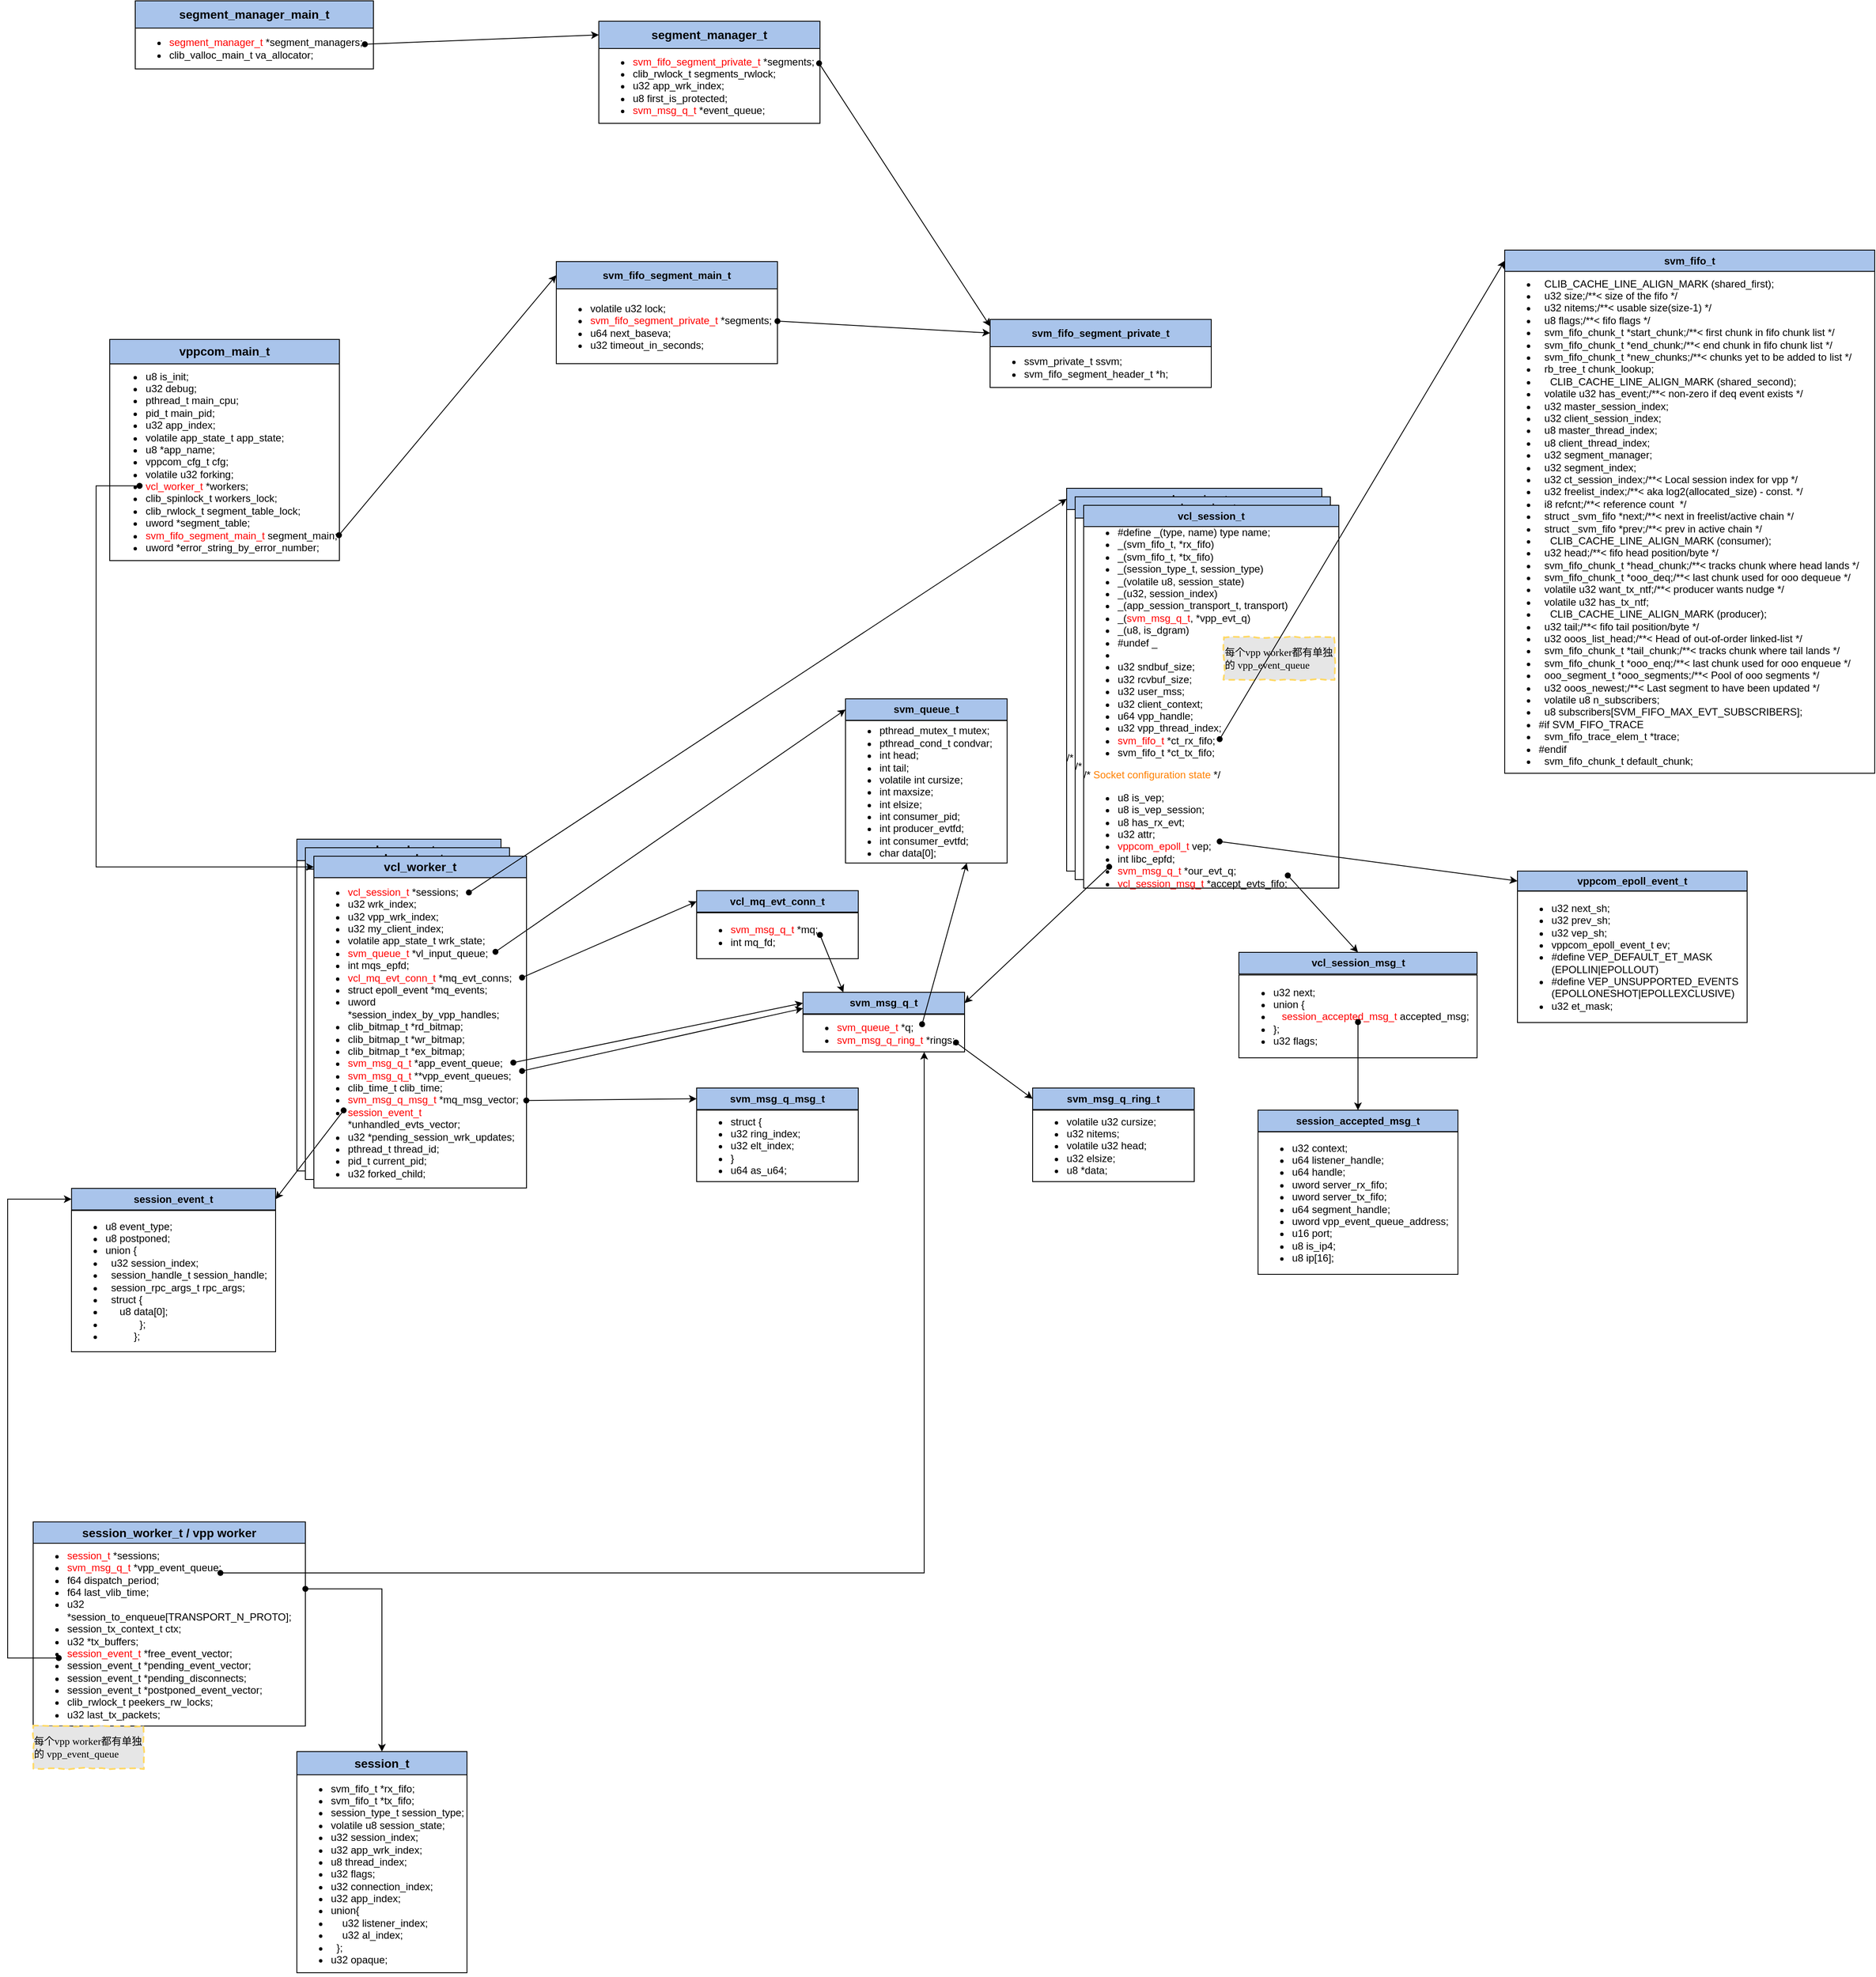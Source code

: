 <mxfile version="10.7.2" type="device"><diagram id="EFL9DLk6uYgUyce1Yv5X" name="Data Structure"><mxGraphModel dx="754" dy="518" grid="1" gridSize="10" guides="1" tooltips="1" connect="1" arrows="1" fold="1" page="1" pageScale="1" pageWidth="850" pageHeight="1100" math="0" shadow="0"><root><mxCell id="0"/><mxCell id="1" parent="0"/><mxCell id="98Xzcit6BcArZpV97o7z-17" value="" style="group;align=left;verticalAlign=top;" parent="1" vertex="1" connectable="0"><mxGeometry x="835" y="326" width="260" height="120" as="geometry"/></mxCell><mxCell id="98Xzcit6BcArZpV97o7z-8" value="&lt;div style=&quot;text-align: left&quot;&gt;&lt;ul&gt;&lt;li&gt;&lt;font color=&quot;#ff0000&quot;&gt;svm_fifo_segment_private_t &lt;/font&gt;*segments;&lt;/li&gt;&lt;li&gt;&lt;span&gt;clib_rwlock_t segments_rwlock;&lt;/span&gt;&lt;/li&gt;&lt;li&gt;&lt;span&gt;u32 app_wrk_index;&lt;/span&gt;&lt;/li&gt;&lt;li&gt;&lt;span&gt;u8 first_is_protected;&lt;/span&gt;&lt;/li&gt;&lt;li&gt;&lt;font color=&quot;#ff0000&quot;&gt;svm_msg_q_t&lt;/font&gt; *event_queue;&lt;/li&gt;&lt;/ul&gt;&lt;/div&gt;" style="rounded=0;whiteSpace=wrap;html=1;spacingTop=0;spacing=0;verticalAlign=middle;align=left;" parent="98Xzcit6BcArZpV97o7z-17" vertex="1"><mxGeometry y="32" width="260" height="88" as="geometry"/></mxCell><mxCell id="98Xzcit6BcArZpV97o7z-9" value="&lt;div style=&quot;text-align: left&quot;&gt;&lt;b&gt;&lt;font style=&quot;font-size: 14px&quot;&gt;segment_manager_t&lt;/font&gt;&lt;/b&gt;&lt;/div&gt;" style="rounded=0;whiteSpace=wrap;html=1;labelBackgroundColor=none;fillColor=#A9C4EB;" parent="98Xzcit6BcArZpV97o7z-17" vertex="1"><mxGeometry width="260" height="32" as="geometry"/></mxCell><mxCell id="98Xzcit6BcArZpV97o7z-23" value="" style="group" parent="1" vertex="1" connectable="0"><mxGeometry x="290" y="302" width="280" height="80" as="geometry"/></mxCell><mxCell id="98Xzcit6BcArZpV97o7z-19" value="&lt;div style=&quot;text-align: left&quot;&gt;&lt;ul&gt;&lt;li&gt;&lt;font color=&quot;#ff0000&quot;&gt;segment_manager_t&lt;/font&gt; *segment_managers;&lt;/li&gt;&lt;li&gt;clib_valloc_main_t va_allocator;&lt;/li&gt;&lt;/ul&gt;&lt;/div&gt;" style="rounded=0;whiteSpace=wrap;html=1;spacingTop=0;spacing=0;verticalAlign=middle;align=left;" parent="98Xzcit6BcArZpV97o7z-23" vertex="1"><mxGeometry y="32" width="280" height="48" as="geometry"/></mxCell><mxCell id="98Xzcit6BcArZpV97o7z-20" value="&lt;div style=&quot;text-align: left&quot;&gt;&lt;span&gt;&lt;b&gt;&lt;font style=&quot;font-size: 14px&quot;&gt;segment_manager_main_t&lt;/font&gt;&lt;/b&gt;&lt;/span&gt;&lt;br&gt;&lt;/div&gt;" style="rounded=0;whiteSpace=wrap;html=1;labelBackgroundColor=none;fillColor=#A9C4EB;" parent="98Xzcit6BcArZpV97o7z-23" vertex="1"><mxGeometry width="280" height="32" as="geometry"/></mxCell><mxCell id="98Xzcit6BcArZpV97o7z-24" style="rounded=0;orthogonalLoop=1;jettySize=auto;html=1;entryX=0;entryY=0.5;entryDx=0;entryDy=0;fontSize=12;fontColor=#FFD966;startArrow=oval;startFill=1;exitX=0.964;exitY=0.396;exitDx=0;exitDy=0;exitPerimeter=0;" parent="1" source="98Xzcit6BcArZpV97o7z-19" target="98Xzcit6BcArZpV97o7z-9" edge="1"><mxGeometry relative="1" as="geometry"><mxPoint x="555" y="512" as="sourcePoint"/></mxGeometry></mxCell><mxCell id="98Xzcit6BcArZpV97o7z-25" value="" style="group" parent="1" vertex="1" connectable="0"><mxGeometry x="260" y="700" width="270" height="260" as="geometry"/></mxCell><mxCell id="98Xzcit6BcArZpV97o7z-26" value="&lt;div style=&quot;text-align: left&quot;&gt;&lt;div&gt;&lt;ul&gt;&lt;li&gt;u8 is_init;&lt;/li&gt;&lt;li&gt;u32 debug;&lt;/li&gt;&lt;li&gt;pthread_t main_cpu;&lt;/li&gt;&lt;li&gt;pid_t main_pid;&lt;/li&gt;&lt;li&gt;u32 app_index;&lt;/li&gt;&lt;li&gt;volatile app_state_t app_state;&lt;/li&gt;&lt;li&gt;u8 *app_name;&lt;/li&gt;&lt;li&gt;vppcom_cfg_t cfg;&lt;/li&gt;&lt;li&gt;volatile u32 forking;&lt;/li&gt;&lt;li&gt;&lt;font color=&quot;#ff0000&quot;&gt;vcl_worker_t&lt;/font&gt; *workers;&lt;/li&gt;&lt;li&gt;clib_spinlock_t workers_lock;&lt;/li&gt;&lt;li&gt;clib_rwlock_t segment_table_lock;&lt;/li&gt;&lt;li&gt;uword *segment_table;&lt;/li&gt;&lt;li&gt;&lt;font color=&quot;#ff0000&quot;&gt;svm_fifo_segment_main_t&lt;/font&gt; segment_main;&lt;/li&gt;&lt;li&gt;uword *error_string_by_error_number;&lt;/li&gt;&lt;/ul&gt;&lt;/div&gt;&lt;/div&gt;" style="rounded=0;whiteSpace=wrap;html=1;spacingTop=0;spacing=0;verticalAlign=middle;" parent="98Xzcit6BcArZpV97o7z-25" vertex="1"><mxGeometry y="28.69" width="270" height="231.31" as="geometry"/></mxCell><mxCell id="98Xzcit6BcArZpV97o7z-27" value="&lt;div style=&quot;text-align: left&quot;&gt;&lt;span&gt;&lt;b&gt;&lt;font style=&quot;font-size: 14px&quot;&gt;vppcom_main_t&lt;/font&gt;&lt;/b&gt;&lt;/span&gt;&lt;br&gt;&lt;/div&gt;" style="rounded=0;whiteSpace=wrap;html=1;labelBackgroundColor=none;fillColor=#A9C4EB;" parent="98Xzcit6BcArZpV97o7z-25" vertex="1"><mxGeometry width="270" height="28.69" as="geometry"/></mxCell><mxCell id="98Xzcit6BcArZpV97o7z-41" value="" style="group" parent="1" vertex="1" connectable="0"><mxGeometry x="480" y="1287.5" width="270" height="410" as="geometry"/></mxCell><mxCell id="98Xzcit6BcArZpV97o7z-29" value="" style="group;align=left;verticalAlign=top;" parent="98Xzcit6BcArZpV97o7z-41" vertex="1" connectable="0"><mxGeometry width="240" height="390" as="geometry"/></mxCell><mxCell id="98Xzcit6BcArZpV97o7z-30" value="&lt;div&gt;&lt;ul&gt;&lt;li&gt;vcl_session_t *sessions;&lt;/li&gt;&lt;li&gt;u32 wrk_index;&lt;/li&gt;&lt;li&gt;u32 vpp_wrk_index;&lt;/li&gt;&lt;li&gt;u32 my_client_index;&lt;/li&gt;&lt;li&gt;volatile app_state_t wrk_state;&lt;/li&gt;&lt;li&gt;svm_queue_t *vl_input_queue;&lt;/li&gt;&lt;li&gt;int mqs_epfd;&lt;/li&gt;&lt;li&gt;vcl_mq_evt_conn_t *mq_evt_conns;&lt;/li&gt;&lt;li&gt;struct epoll_event *mq_events;&lt;/li&gt;&lt;li&gt;uword *session_index_by_vpp_handles;&lt;/li&gt;&lt;li&gt;clib_bitmap_t *rd_bitmap;&lt;/li&gt;&lt;li&gt;clib_bitmap_t *wr_bitmap;&lt;/li&gt;&lt;li&gt;clib_bitmap_t *ex_bitmap;&lt;/li&gt;&lt;li&gt;svm_msg_q_t *app_event_queue;&lt;/li&gt;&lt;li&gt;svm_msg_q_t **vpp_event_queues;&lt;/li&gt;&lt;li&gt;clib_time_t clib_time;&lt;/li&gt;&lt;li&gt;svm_msg_q_msg_t *mq_msg_vector;&lt;/li&gt;&lt;li&gt;session_event_t *unhandled_evts_vector;&lt;/li&gt;&lt;li&gt;u32 *pending_session_wrk_updates;&lt;/li&gt;&lt;li&gt;pthread_t thread_id;&lt;/li&gt;&lt;li&gt;pid_t current_pid;&lt;/li&gt;&lt;li&gt;u32 forked_child;&lt;/li&gt;&lt;/ul&gt;&lt;/div&gt;" style="rounded=0;whiteSpace=wrap;html=1;spacingTop=0;spacing=0;verticalAlign=middle;align=left;" parent="98Xzcit6BcArZpV97o7z-29" vertex="1"><mxGeometry y="25.161" width="240" height="364.839" as="geometry"/></mxCell><mxCell id="98Xzcit6BcArZpV97o7z-31" value="&lt;div style=&quot;text-align: left&quot;&gt;&lt;b&gt;&lt;font style=&quot;font-size: 14px&quot;&gt;vcl_worker_t&lt;/font&gt;&lt;/b&gt;&lt;/div&gt;" style="rounded=0;whiteSpace=wrap;html=1;labelBackgroundColor=none;fillColor=#A9C4EB;" parent="98Xzcit6BcArZpV97o7z-29" vertex="1"><mxGeometry width="240" height="25.161" as="geometry"/></mxCell><mxCell id="98Xzcit6BcArZpV97o7z-32" value="" style="group;align=left;verticalAlign=top;" parent="98Xzcit6BcArZpV97o7z-41" vertex="1" connectable="0"><mxGeometry x="10" y="10" width="240" height="390" as="geometry"/></mxCell><mxCell id="98Xzcit6BcArZpV97o7z-33" value="&lt;div&gt;&lt;ul&gt;&lt;li&gt;vcl_session_t *sessions;&lt;/li&gt;&lt;li&gt;u32 wrk_index;&lt;/li&gt;&lt;li&gt;u32 vpp_wrk_index;&lt;/li&gt;&lt;li&gt;u32 my_client_index;&lt;/li&gt;&lt;li&gt;volatile app_state_t wrk_state;&lt;/li&gt;&lt;li&gt;svm_queue_t *vl_input_queue;&lt;/li&gt;&lt;li&gt;int mqs_epfd;&lt;/li&gt;&lt;li&gt;vcl_mq_evt_conn_t *mq_evt_conns;&lt;/li&gt;&lt;li&gt;struct epoll_event *mq_events;&lt;/li&gt;&lt;li&gt;uword *session_index_by_vpp_handles;&lt;/li&gt;&lt;li&gt;clib_bitmap_t *rd_bitmap;&lt;/li&gt;&lt;li&gt;clib_bitmap_t *wr_bitmap;&lt;/li&gt;&lt;li&gt;clib_bitmap_t *ex_bitmap;&lt;/li&gt;&lt;li&gt;svm_msg_q_t *app_event_queue;&lt;/li&gt;&lt;li&gt;svm_msg_q_t **vpp_event_queues;&lt;/li&gt;&lt;li&gt;clib_time_t clib_time;&lt;/li&gt;&lt;li&gt;svm_msg_q_msg_t *mq_msg_vector;&lt;/li&gt;&lt;li&gt;session_event_t *unhandled_evts_vector;&lt;/li&gt;&lt;li&gt;u32 *pending_session_wrk_updates;&lt;/li&gt;&lt;li&gt;pthread_t thread_id;&lt;/li&gt;&lt;li&gt;pid_t current_pid;&lt;/li&gt;&lt;li&gt;u32 forked_child;&lt;/li&gt;&lt;/ul&gt;&lt;/div&gt;" style="rounded=0;whiteSpace=wrap;html=1;spacingTop=0;spacing=0;verticalAlign=middle;align=left;" parent="98Xzcit6BcArZpV97o7z-32" vertex="1"><mxGeometry y="25.161" width="240" height="364.839" as="geometry"/></mxCell><mxCell id="98Xzcit6BcArZpV97o7z-34" value="&lt;div style=&quot;text-align: left&quot;&gt;&lt;b&gt;&lt;font style=&quot;font-size: 14px&quot;&gt;vcl_worker_t&lt;/font&gt;&lt;/b&gt;&lt;/div&gt;" style="rounded=0;whiteSpace=wrap;html=1;labelBackgroundColor=none;fillColor=#A9C4EB;" parent="98Xzcit6BcArZpV97o7z-32" vertex="1"><mxGeometry width="240" height="25.161" as="geometry"/></mxCell><mxCell id="98Xzcit6BcArZpV97o7z-35" value="" style="group;align=left;verticalAlign=top;" parent="98Xzcit6BcArZpV97o7z-41" vertex="1" connectable="0"><mxGeometry x="20" y="20" width="250" height="390" as="geometry"/></mxCell><mxCell id="98Xzcit6BcArZpV97o7z-36" value="&lt;div&gt;&lt;ul&gt;&lt;li&gt;&lt;font color=&quot;#ff0000&quot;&gt;vcl_session_t&lt;/font&gt; *sessions;&lt;/li&gt;&lt;li&gt;u32 wrk_index;&lt;/li&gt;&lt;li&gt;u32 vpp_wrk_index;&lt;/li&gt;&lt;li&gt;u32 my_client_index;&lt;/li&gt;&lt;li&gt;volatile app_state_t wrk_state;&lt;/li&gt;&lt;li&gt;&lt;font color=&quot;#ff0000&quot;&gt;svm_queue_t&lt;/font&gt; *vl_input_queue;&lt;/li&gt;&lt;li&gt;int mqs_epfd;&lt;/li&gt;&lt;li&gt;&lt;font color=&quot;#ff0000&quot;&gt;vcl_mq_evt_conn_t&lt;/font&gt; *mq_evt_conns;&lt;/li&gt;&lt;li&gt;struct epoll_event *mq_events;&lt;/li&gt;&lt;li&gt;uword *session_index_by_vpp_handles;&lt;/li&gt;&lt;li&gt;clib_bitmap_t *rd_bitmap;&lt;/li&gt;&lt;li&gt;clib_bitmap_t *wr_bitmap;&lt;/li&gt;&lt;li&gt;clib_bitmap_t *ex_bitmap;&lt;/li&gt;&lt;li&gt;&lt;font color=&quot;#ff0000&quot;&gt;svm_msg_q_t&lt;/font&gt; *app_event_queue;&lt;/li&gt;&lt;li&gt;&lt;font color=&quot;#ff0000&quot;&gt;svm_msg_q_t&lt;/font&gt; **vpp_event_queues;&lt;/li&gt;&lt;li&gt;clib_time_t clib_time;&lt;/li&gt;&lt;li&gt;&lt;font color=&quot;#ff0000&quot;&gt;svm_msg_q_msg_t &lt;/font&gt;*mq_msg_vector;&lt;/li&gt;&lt;li&gt;&lt;font color=&quot;#ff0000&quot;&gt;session_event_t &lt;/font&gt;*unhandled_evts_vector;&lt;/li&gt;&lt;li&gt;u32 *pending_session_wrk_updates;&lt;/li&gt;&lt;li&gt;pthread_t thread_id;&lt;/li&gt;&lt;li&gt;pid_t current_pid;&lt;/li&gt;&lt;li&gt;u32 forked_child;&lt;/li&gt;&lt;/ul&gt;&lt;/div&gt;" style="rounded=0;whiteSpace=wrap;html=1;spacingTop=0;spacing=0;verticalAlign=middle;align=left;" parent="98Xzcit6BcArZpV97o7z-35" vertex="1"><mxGeometry y="25.161" width="250.0" height="364.839" as="geometry"/></mxCell><mxCell id="98Xzcit6BcArZpV97o7z-37" value="&lt;div style=&quot;text-align: left&quot;&gt;&lt;b&gt;&lt;font style=&quot;font-size: 14px&quot;&gt;vcl_worker_t&lt;/font&gt;&lt;/b&gt;&lt;/div&gt;" style="rounded=0;whiteSpace=wrap;html=1;labelBackgroundColor=none;fillColor=#A9C4EB;" parent="98Xzcit6BcArZpV97o7z-35" vertex="1"><mxGeometry width="250.0" height="25.161" as="geometry"/></mxCell><mxCell id="98Xzcit6BcArZpV97o7z-42" style="edgeStyle=orthogonalEdgeStyle;rounded=0;orthogonalLoop=1;jettySize=auto;html=1;entryX=0;entryY=0.5;entryDx=0;entryDy=0;startArrow=oval;startFill=1;fontSize=12;fontColor=#FFD966;exitX=0.13;exitY=0.62;exitDx=0;exitDy=0;exitPerimeter=0;" parent="1" source="98Xzcit6BcArZpV97o7z-26" target="98Xzcit6BcArZpV97o7z-37" edge="1"><mxGeometry relative="1" as="geometry"><mxPoint x="444.195" y="872" as="sourcePoint"/><Array as="points"><mxPoint x="244" y="872"/><mxPoint x="244" y="1320"/></Array></mxGeometry></mxCell><mxCell id="98Xzcit6BcArZpV97o7z-45" value="" style="group;align=left;verticalAlign=top;" parent="1" vertex="1" connectable="0"><mxGeometry x="785" y="608.5" width="260" height="120" as="geometry"/></mxCell><mxCell id="98Xzcit6BcArZpV97o7z-46" value="&lt;div style=&quot;text-align: left&quot;&gt;&lt;ul&gt;&lt;li style=&quot;text-align: left&quot;&gt;volatile u32 lock;&lt;br&gt;&lt;/li&gt;&lt;li style=&quot;text-align: left&quot;&gt;&lt;font color=&quot;#ff0000&quot;&gt;svm_fifo_segment_private_t&lt;/font&gt; *segments;&lt;br&gt;&lt;/li&gt;&lt;li style=&quot;text-align: left&quot;&gt;u64 next_baseva;&lt;br&gt;&lt;/li&gt;&lt;li style=&quot;text-align: left&quot;&gt;u32 timeout_in_seconds;&lt;br&gt;&lt;/li&gt;&lt;/ul&gt;&lt;/div&gt;" style="rounded=0;whiteSpace=wrap;html=1;spacingTop=0;spacing=0;verticalAlign=middle;align=left;" parent="98Xzcit6BcArZpV97o7z-45" vertex="1"><mxGeometry y="32" width="260" height="88" as="geometry"/></mxCell><mxCell id="98Xzcit6BcArZpV97o7z-47" value="&lt;div style=&quot;text-align: left&quot;&gt;&lt;span&gt;&lt;b&gt;svm_fifo_segment_main_t&lt;/b&gt;&lt;/span&gt;&lt;br&gt;&lt;/div&gt;" style="rounded=0;whiteSpace=wrap;html=1;labelBackgroundColor=none;fillColor=#A9C4EB;" parent="98Xzcit6BcArZpV97o7z-45" vertex="1"><mxGeometry width="260" height="32" as="geometry"/></mxCell><mxCell id="98Xzcit6BcArZpV97o7z-48" style="edgeStyle=none;rounded=0;orthogonalLoop=1;jettySize=auto;html=1;exitX=0.998;exitY=0.871;exitDx=0;exitDy=0;entryX=0;entryY=0.5;entryDx=0;entryDy=0;startArrow=oval;startFill=1;fontSize=12;fontColor=#FFD966;exitPerimeter=0;" parent="1" source="98Xzcit6BcArZpV97o7z-26" target="98Xzcit6BcArZpV97o7z-47" edge="1"><mxGeometry relative="1" as="geometry"/></mxCell><mxCell id="98Xzcit6BcArZpV97o7z-56" value="" style="group" parent="1" vertex="1" connectable="0"><mxGeometry x="1295" y="676.5" width="260" height="80" as="geometry"/></mxCell><mxCell id="98Xzcit6BcArZpV97o7z-50" value="&lt;div style=&quot;text-align: left&quot;&gt;&lt;ul&gt;&lt;li style=&quot;text-align: left&quot;&gt;ssvm_private_t ssvm;&lt;br&gt;&lt;/li&gt;&lt;li&gt;svm_fifo_segment_header_t *h;&lt;br&gt;&lt;/li&gt;&lt;/ul&gt;&lt;/div&gt;" style="rounded=0;whiteSpace=wrap;html=1;spacingTop=0;spacing=0;verticalAlign=middle;align=left;" parent="98Xzcit6BcArZpV97o7z-56" vertex="1"><mxGeometry y="32" width="260" height="48" as="geometry"/></mxCell><mxCell id="98Xzcit6BcArZpV97o7z-51" value="&lt;div style=&quot;text-align: left&quot;&gt;&lt;b&gt;svm_fifo_segment_private_t&lt;/b&gt;&lt;br&gt;&lt;/div&gt;" style="rounded=0;whiteSpace=wrap;html=1;labelBackgroundColor=none;fillColor=#A9C4EB;" parent="98Xzcit6BcArZpV97o7z-56" vertex="1"><mxGeometry width="260" height="32" as="geometry"/></mxCell><mxCell id="98Xzcit6BcArZpV97o7z-57" style="edgeStyle=none;rounded=0;orthogonalLoop=1;jettySize=auto;html=1;exitX=1;exitY=0.432;exitDx=0;exitDy=0;entryX=0;entryY=0.5;entryDx=0;entryDy=0;startArrow=oval;startFill=1;fontSize=12;fontColor=#FFD966;exitPerimeter=0;" parent="1" source="98Xzcit6BcArZpV97o7z-46" target="98Xzcit6BcArZpV97o7z-51" edge="1"><mxGeometry relative="1" as="geometry"/></mxCell><mxCell id="98Xzcit6BcArZpV97o7z-59" style="edgeStyle=none;rounded=0;orthogonalLoop=1;jettySize=auto;html=1;entryX=0;entryY=0.25;entryDx=0;entryDy=0;startArrow=oval;startFill=1;fontSize=12;fontColor=#FFD966;exitX=0.996;exitY=0.198;exitDx=0;exitDy=0;exitPerimeter=0;" parent="1" source="98Xzcit6BcArZpV97o7z-8" target="98Xzcit6BcArZpV97o7z-51" edge="1"><mxGeometry relative="1" as="geometry"><mxPoint x="1095" y="380" as="sourcePoint"/></mxGeometry></mxCell><mxCell id="98Xzcit6BcArZpV97o7z-70" style="rounded=0;orthogonalLoop=1;jettySize=auto;html=1;entryX=0;entryY=0.5;entryDx=0;entryDy=0;startArrow=oval;startFill=1;fontSize=12;fontColor=#FFD966;exitX=0.729;exitY=0.048;exitDx=0;exitDy=0;exitPerimeter=0;" parent="1" source="98Xzcit6BcArZpV97o7z-36" target="98Xzcit6BcArZpV97o7z-62" edge="1"><mxGeometry relative="1" as="geometry"><mxPoint x="675" y="1350" as="sourcePoint"/></mxGeometry></mxCell><mxCell id="98Xzcit6BcArZpV97o7z-74" value="" style="group" parent="1" vertex="1" connectable="0"><mxGeometry x="1125" y="1122.5" width="190" height="193" as="geometry"/></mxCell><mxCell id="98Xzcit6BcArZpV97o7z-72" value="&lt;ul&gt;&lt;li&gt;pthread_mutex_t mutex;&lt;br&gt;&lt;/li&gt;&lt;li&gt;pthread_cond_t condvar;&lt;br&gt;&lt;/li&gt;&lt;li&gt;int head;&lt;br&gt;&lt;/li&gt;&lt;li&gt;int tail;&lt;br&gt;&lt;/li&gt;&lt;li&gt;volatile int cursize;&lt;br&gt;&lt;/li&gt;&lt;li&gt;int maxsize;&lt;br&gt;&lt;/li&gt;&lt;li&gt;int elsize;&lt;br&gt;&lt;/li&gt;&lt;li&gt;int consumer_pid;&lt;br&gt;&lt;/li&gt;&lt;li&gt;int producer_evtfd;&lt;br&gt;&lt;/li&gt;&lt;li&gt;int consumer_evtfd;&lt;br&gt;&lt;/li&gt;&lt;li&gt;char data[0];&lt;br&gt;&lt;/li&gt;&lt;/ul&gt;" style="rounded=0;whiteSpace=wrap;html=1;spacingTop=0;spacing=0;verticalAlign=middle;align=left;" parent="98Xzcit6BcArZpV97o7z-74" vertex="1"><mxGeometry y="25.566" width="190" height="167.434" as="geometry"/></mxCell><mxCell id="98Xzcit6BcArZpV97o7z-73" value="&lt;div style=&quot;text-align: left&quot;&gt;&lt;span&gt;&lt;b&gt;svm_queue_t&lt;/b&gt;&lt;/span&gt;&lt;br&gt;&lt;/div&gt;" style="rounded=0;whiteSpace=wrap;html=1;labelBackgroundColor=none;fillColor=#A9C4EB;" parent="98Xzcit6BcArZpV97o7z-74" vertex="1"><mxGeometry width="190" height="25.227" as="geometry"/></mxCell><mxCell id="98Xzcit6BcArZpV97o7z-75" style="edgeStyle=none;rounded=0;orthogonalLoop=1;jettySize=auto;html=1;entryX=0;entryY=0.5;entryDx=0;entryDy=0;startArrow=oval;startFill=1;fontSize=12;fontColor=#FFD966;exitX=0.854;exitY=0.239;exitDx=0;exitDy=0;exitPerimeter=0;" parent="1" source="98Xzcit6BcArZpV97o7z-36" target="98Xzcit6BcArZpV97o7z-73" edge="1"><mxGeometry relative="1" as="geometry"><mxPoint x="705" y="1420" as="sourcePoint"/></mxGeometry></mxCell><mxCell id="98Xzcit6BcArZpV97o7z-79" style="edgeStyle=none;rounded=0;orthogonalLoop=1;jettySize=auto;html=1;entryX=0;entryY=0.5;entryDx=0;entryDy=0;startArrow=oval;startFill=1;fontSize=12;fontColor=#FFD966;exitX=0.979;exitY=0.322;exitDx=0;exitDy=0;exitPerimeter=0;" parent="1" source="98Xzcit6BcArZpV97o7z-36" target="98Xzcit6BcArZpV97o7z-78" edge="1"><mxGeometry relative="1" as="geometry"><mxPoint x="755" y="1440" as="sourcePoint"/></mxGeometry></mxCell><mxCell id="98Xzcit6BcArZpV97o7z-83" value="" style="group" parent="1" vertex="1" connectable="0"><mxGeometry x="950" y="1348" width="190" height="80" as="geometry"/></mxCell><mxCell id="98Xzcit6BcArZpV97o7z-77" value="&lt;ul&gt;&lt;li&gt;&lt;font color=&quot;#ff0000&quot;&gt;svm_msg_q_t&lt;/font&gt; *mq;&lt;br&gt;&lt;/li&gt;&lt;li&gt;int mq_fd;&lt;/li&gt;&lt;/ul&gt;" style="rounded=0;whiteSpace=wrap;html=1;spacingTop=0;spacing=0;verticalAlign=middle;align=left;" parent="98Xzcit6BcArZpV97o7z-83" vertex="1"><mxGeometry y="26" width="190" height="54" as="geometry"/></mxCell><mxCell id="98Xzcit6BcArZpV97o7z-78" value="&lt;div style=&quot;text-align: left&quot;&gt;&lt;b&gt;vcl_mq_evt_conn_t&lt;/b&gt;&lt;br&gt;&lt;/div&gt;" style="rounded=0;whiteSpace=wrap;html=1;labelBackgroundColor=none;fillColor=#A9C4EB;" parent="98Xzcit6BcArZpV97o7z-83" vertex="1"><mxGeometry width="190" height="25.227" as="geometry"/></mxCell><mxCell id="98Xzcit6BcArZpV97o7z-84" value="" style="group" parent="1" vertex="1" connectable="0"><mxGeometry x="1075" y="1467.5" width="190" height="70" as="geometry"/></mxCell><mxCell id="98Xzcit6BcArZpV97o7z-81" value="&lt;ul&gt;&lt;li&gt;&lt;font color=&quot;#ff0000&quot;&gt;svm_queue_t&lt;/font&gt; *q;&lt;br&gt;&lt;/li&gt;&lt;li&gt;&lt;font color=&quot;#ff0000&quot;&gt;svm_msg_q_ring_t &lt;/font&gt;*rings;&lt;br&gt;&lt;/li&gt;&lt;/ul&gt;" style="rounded=0;whiteSpace=wrap;html=1;spacingTop=0;spacing=0;verticalAlign=middle;align=left;" parent="98Xzcit6BcArZpV97o7z-84" vertex="1"><mxGeometry y="26" width="190" height="44" as="geometry"/></mxCell><mxCell id="98Xzcit6BcArZpV97o7z-82" value="&lt;div style=&quot;text-align: left&quot;&gt;&lt;b&gt;svm_msg_q_t&lt;/b&gt;&lt;br&gt;&lt;/div&gt;" style="rounded=0;whiteSpace=wrap;html=1;labelBackgroundColor=none;fillColor=#A9C4EB;" parent="98Xzcit6BcArZpV97o7z-84" vertex="1"><mxGeometry width="190" height="25.227" as="geometry"/></mxCell><mxCell id="98Xzcit6BcArZpV97o7z-85" style="edgeStyle=none;rounded=0;orthogonalLoop=1;jettySize=auto;html=1;exitX=0.938;exitY=0.596;exitDx=0;exitDy=0;entryX=0;entryY=0.5;entryDx=0;entryDy=0;startArrow=oval;startFill=1;fontSize=12;fontColor=#FFD966;exitPerimeter=0;" parent="1" source="98Xzcit6BcArZpV97o7z-36" target="98Xzcit6BcArZpV97o7z-82" edge="1"><mxGeometry relative="1" as="geometry"/></mxCell><mxCell id="98Xzcit6BcArZpV97o7z-86" style="edgeStyle=none;rounded=0;orthogonalLoop=1;jettySize=auto;html=1;exitX=0.763;exitY=0.481;exitDx=0;exitDy=0;entryX=0.25;entryY=0;entryDx=0;entryDy=0;startArrow=oval;startFill=1;fontSize=12;fontColor=#FFD966;exitPerimeter=0;" parent="1" source="98Xzcit6BcArZpV97o7z-77" target="98Xzcit6BcArZpV97o7z-82" edge="1"><mxGeometry relative="1" as="geometry"/></mxCell><mxCell id="98Xzcit6BcArZpV97o7z-87" style="edgeStyle=none;rounded=0;orthogonalLoop=1;jettySize=auto;html=1;exitX=0.979;exitY=0.623;exitDx=0;exitDy=0;entryX=0;entryY=0.75;entryDx=0;entryDy=0;startArrow=oval;startFill=1;fontSize=12;fontColor=#FFD966;exitPerimeter=0;" parent="1" source="98Xzcit6BcArZpV97o7z-36" target="98Xzcit6BcArZpV97o7z-82" edge="1"><mxGeometry relative="1" as="geometry"/></mxCell><mxCell id="98Xzcit6BcArZpV97o7z-90" style="edgeStyle=none;rounded=0;orthogonalLoop=1;jettySize=auto;html=1;exitX=0.737;exitY=0.261;exitDx=0;exitDy=0;entryX=0.75;entryY=1;entryDx=0;entryDy=0;startArrow=oval;startFill=1;fontSize=12;fontColor=#FFD966;exitPerimeter=0;" parent="1" source="98Xzcit6BcArZpV97o7z-81" target="98Xzcit6BcArZpV97o7z-72" edge="1"><mxGeometry relative="1" as="geometry"/></mxCell><mxCell id="98Xzcit6BcArZpV97o7z-94" value="" style="group" parent="1" vertex="1" connectable="0"><mxGeometry x="950" y="1580" width="190" height="110" as="geometry"/></mxCell><mxCell id="98Xzcit6BcArZpV97o7z-92" value="&lt;ul&gt;&lt;li&gt;struct {&lt;br&gt;&lt;/li&gt;&lt;li&gt;u32 ring_index;&lt;br&gt;&lt;/li&gt;&lt;li&gt;u32 elt_index;&lt;br&gt;&lt;/li&gt;&lt;li&gt;}&lt;/li&gt;&lt;li&gt;u64 as_u64;&lt;br&gt;&lt;/li&gt;&lt;/ul&gt;" style="rounded=0;whiteSpace=wrap;html=1;spacingTop=0;spacing=0;verticalAlign=middle;align=left;" parent="98Xzcit6BcArZpV97o7z-94" vertex="1"><mxGeometry y="26" width="190" height="84" as="geometry"/></mxCell><mxCell id="98Xzcit6BcArZpV97o7z-93" value="&lt;div style=&quot;text-align: left&quot;&gt;&lt;b&gt;svm_msg_q_msg_t&lt;/b&gt;&lt;br&gt;&lt;/div&gt;" style="rounded=0;whiteSpace=wrap;html=1;labelBackgroundColor=none;fillColor=#A9C4EB;" parent="98Xzcit6BcArZpV97o7z-94" vertex="1"><mxGeometry width="190" height="25.227" as="geometry"/></mxCell><mxCell id="98Xzcit6BcArZpV97o7z-95" style="edgeStyle=none;rounded=0;orthogonalLoop=1;jettySize=auto;html=1;exitX=0.999;exitY=0.718;exitDx=0;exitDy=0;entryX=0;entryY=0.5;entryDx=0;entryDy=0;startArrow=oval;startFill=1;fontSize=12;fontColor=#FFD966;exitPerimeter=0;" parent="1" source="98Xzcit6BcArZpV97o7z-36" target="98Xzcit6BcArZpV97o7z-93" edge="1"><mxGeometry relative="1" as="geometry"/></mxCell><mxCell id="98Xzcit6BcArZpV97o7z-99" style="edgeStyle=none;rounded=0;orthogonalLoop=1;jettySize=auto;html=1;exitX=0.14;exitY=0.75;exitDx=0;exitDy=0;entryX=1;entryY=0.5;entryDx=0;entryDy=0;startArrow=oval;startFill=1;fontSize=12;fontColor=#FFD966;exitPerimeter=0;" parent="1" source="98Xzcit6BcArZpV97o7z-36" target="98Xzcit6BcArZpV97o7z-98" edge="1"><mxGeometry relative="1" as="geometry"/></mxCell><mxCell id="98Xzcit6BcArZpV97o7z-101" value="" style="group" parent="1" vertex="1" connectable="0"><mxGeometry x="215" y="1698" width="240" height="192" as="geometry"/></mxCell><mxCell id="98Xzcit6BcArZpV97o7z-97" value="&lt;ul&gt;&lt;li&gt;u8 event_type;&lt;br&gt;&lt;/li&gt;&lt;li&gt;u8 postponed;&lt;br&gt;&lt;/li&gt;&lt;li&gt;union {&lt;br&gt;&lt;/li&gt;&lt;li&gt;&amp;nbsp; u32 session_index;&lt;br&gt;&lt;/li&gt;&lt;li&gt;&amp;nbsp;&amp;nbsp;session_handle_t session_handle;&lt;/li&gt;&lt;li&gt;&amp;nbsp;&amp;nbsp;session_rpc_args_t rpc_args;&lt;/li&gt;&lt;li&gt;&amp;nbsp;&amp;nbsp;struct {&lt;/li&gt;&lt;li&gt;&lt;li&gt;&amp;nbsp; &amp;nbsp; &amp;nbsp;u8 data[0];&lt;/li&gt;&lt;li&gt;&amp;nbsp; &amp;nbsp; &amp;nbsp; &amp;nbsp; &amp;nbsp; &amp;nbsp; };&lt;/li&gt;&lt;/li&gt;&lt;li&gt;&amp;nbsp; &amp;nbsp; &amp;nbsp; &amp;nbsp; &amp;nbsp; };&lt;/li&gt;&lt;/ul&gt;" style="rounded=0;whiteSpace=wrap;html=1;spacingTop=0;spacing=0;verticalAlign=middle;align=left;" parent="98Xzcit6BcArZpV97o7z-101" vertex="1"><mxGeometry y="26" width="240" height="166" as="geometry"/></mxCell><mxCell id="98Xzcit6BcArZpV97o7z-98" value="&lt;div style=&quot;text-align: left&quot;&gt;&lt;b&gt;session_event_t&lt;/b&gt;&lt;br&gt;&lt;/div&gt;" style="rounded=0;whiteSpace=wrap;html=1;labelBackgroundColor=none;fillColor=#A9C4EB;" parent="98Xzcit6BcArZpV97o7z-101" vertex="1"><mxGeometry x="0.12" width="239.88" height="25.281" as="geometry"/></mxCell><mxCell id="98Xzcit6BcArZpV97o7z-102" value="" style="group" parent="1" vertex="1" connectable="0"><mxGeometry x="1345" y="1580" width="190" height="110" as="geometry"/></mxCell><mxCell id="98Xzcit6BcArZpV97o7z-103" value="&lt;ul&gt;&lt;li&gt;volatile u32 cursize;&lt;br&gt;&lt;/li&gt;&lt;li&gt;u32 nitems;&lt;br&gt;&lt;/li&gt;&lt;li&gt;volatile u32 head;&lt;br&gt;&lt;/li&gt;&lt;li&gt;u32 elsize;&lt;br&gt;&lt;/li&gt;&lt;li&gt;u8 *data;&lt;br&gt;&lt;/li&gt;&lt;/ul&gt;" style="rounded=0;whiteSpace=wrap;html=1;spacingTop=0;spacing=0;verticalAlign=middle;align=left;" parent="98Xzcit6BcArZpV97o7z-102" vertex="1"><mxGeometry y="26" width="190" height="84" as="geometry"/></mxCell><mxCell id="98Xzcit6BcArZpV97o7z-104" value="&lt;div style=&quot;text-align: left&quot;&gt;&lt;b&gt;svm_msg_q_ring_t&lt;/b&gt;&lt;br&gt;&lt;/div&gt;" style="rounded=0;whiteSpace=wrap;html=1;labelBackgroundColor=none;fillColor=#A9C4EB;" parent="98Xzcit6BcArZpV97o7z-102" vertex="1"><mxGeometry width="190" height="25.227" as="geometry"/></mxCell><mxCell id="98Xzcit6BcArZpV97o7z-105" style="edgeStyle=none;rounded=0;orthogonalLoop=1;jettySize=auto;html=1;exitX=0.947;exitY=0.75;exitDx=0;exitDy=0;entryX=0;entryY=0.5;entryDx=0;entryDy=0;startArrow=oval;startFill=1;fontSize=12;fontColor=#FFD966;exitPerimeter=0;" parent="1" source="98Xzcit6BcArZpV97o7z-81" target="98Xzcit6BcArZpV97o7z-104" edge="1"><mxGeometry relative="1" as="geometry"/></mxCell><mxCell id="98Xzcit6BcArZpV97o7z-110" value="" style="group" parent="1" vertex="1" connectable="0"><mxGeometry x="1587.5" y="1420.5" width="280" height="124" as="geometry"/></mxCell><mxCell id="98Xzcit6BcArZpV97o7z-108" value="&lt;ul&gt;&lt;li&gt;u32 next;&lt;br&gt;&lt;/li&gt;&lt;li&gt;union {&lt;br&gt;&lt;/li&gt;&lt;li&gt;&amp;nbsp; &amp;nbsp;&lt;font color=&quot;#ff0000&quot;&gt;session_accepted_msg_t&lt;/font&gt; accepted_msg;&lt;/li&gt;&lt;li&gt;};&lt;br&gt;&lt;/li&gt;&lt;li&gt;u32 flags;&lt;br&gt;&lt;/li&gt;&lt;/ul&gt;" style="rounded=0;whiteSpace=wrap;html=1;spacingTop=0;spacing=0;verticalAlign=middle;align=left;" parent="98Xzcit6BcArZpV97o7z-110" vertex="1"><mxGeometry y="26.607" width="280" height="97.393" as="geometry"/></mxCell><mxCell id="98Xzcit6BcArZpV97o7z-109" value="&lt;div style=&quot;text-align: left&quot;&gt;&lt;b&gt;vcl_session_msg_t&lt;/b&gt;&lt;br&gt;&lt;/div&gt;" style="rounded=0;whiteSpace=wrap;html=1;labelBackgroundColor=none;fillColor=#A9C4EB;" parent="98Xzcit6BcArZpV97o7z-110" vertex="1"><mxGeometry width="280" height="25.329" as="geometry"/></mxCell><mxCell id="98Xzcit6BcArZpV97o7z-112" value="" style="group" parent="1" vertex="1" connectable="0"><mxGeometry x="1610" y="1606" width="235" height="193" as="geometry"/></mxCell><mxCell id="98Xzcit6BcArZpV97o7z-113" value="&lt;ul&gt;&lt;li&gt;u32 context;&lt;br&gt;&lt;/li&gt;&lt;li&gt;u64 listener_handle;&lt;br&gt;&lt;/li&gt;&lt;li&gt;u64 handle;&lt;br&gt;&lt;/li&gt;&lt;li&gt;uword server_rx_fifo;&lt;br&gt;&lt;/li&gt;&lt;li&gt;uword server_tx_fifo;&lt;br&gt;&lt;/li&gt;&lt;li&gt;u64 segment_handle;&lt;br&gt;&lt;/li&gt;&lt;li&gt;uword vpp_event_queue_address;&lt;br&gt;&lt;/li&gt;&lt;li&gt;u16 port;&lt;br&gt;&lt;/li&gt;&lt;li&gt;u8 is_ip4;&lt;br&gt;&lt;/li&gt;&lt;li&gt;u8 ip[16];&lt;/li&gt;&lt;/ul&gt;" style="rounded=0;whiteSpace=wrap;html=1;spacingTop=0;spacing=0;verticalAlign=middle;align=left;" parent="98Xzcit6BcArZpV97o7z-112" vertex="1"><mxGeometry y="25.566" width="235.0" height="167.434" as="geometry"/></mxCell><mxCell id="98Xzcit6BcArZpV97o7z-114" value="&lt;div style=&quot;text-align: left&quot;&gt;&lt;b&gt;session_accepted_msg_t&lt;/b&gt;&lt;br&gt;&lt;/div&gt;" style="rounded=0;whiteSpace=wrap;html=1;labelBackgroundColor=none;fillColor=#A9C4EB;" parent="98Xzcit6BcArZpV97o7z-112" vertex="1"><mxGeometry width="235.0" height="25.227" as="geometry"/></mxCell><mxCell id="98Xzcit6BcArZpV97o7z-118" style="edgeStyle=none;rounded=0;orthogonalLoop=1;jettySize=auto;html=1;exitX=0.5;exitY=0.569;exitDx=0;exitDy=0;entryX=0.5;entryY=0;entryDx=0;entryDy=0;startArrow=oval;startFill=1;fontSize=12;fontColor=#FFD966;exitPerimeter=0;" parent="1" source="98Xzcit6BcArZpV97o7z-108" target="98Xzcit6BcArZpV97o7z-114" edge="1"><mxGeometry relative="1" as="geometry"/></mxCell><mxCell id="98Xzcit6BcArZpV97o7z-119" value="" style="group" parent="1" vertex="1" connectable="0"><mxGeometry x="1915" y="1325" width="270" height="178" as="geometry"/></mxCell><mxCell id="98Xzcit6BcArZpV97o7z-120" value="&lt;ul&gt;&lt;li&gt;u32 next_sh;&lt;br&gt;&lt;/li&gt;&lt;li&gt;u32 prev_sh;&lt;br&gt;&lt;/li&gt;&lt;li&gt;u32 vep_sh;&lt;br&gt;&lt;/li&gt;&lt;li&gt;vppcom_epoll_event_t ev;&lt;br&gt;&lt;/li&gt;&lt;li&gt;#define VEP_DEFAULT_ET_MASK&amp;nbsp; (EPOLLIN|EPOLLOUT)&lt;br&gt;&lt;/li&gt;&lt;li&gt;#define VEP_UNSUPPORTED_EVENTS (EPOLLONESHOT|EPOLLEXCLUSIVE)&lt;br&gt;&lt;/li&gt;&lt;li&gt;u32 et_mask;&lt;br&gt;&lt;/li&gt;&lt;/ul&gt;" style="rounded=0;whiteSpace=wrap;html=1;spacingTop=0;spacing=0;verticalAlign=middle;align=left;" parent="98Xzcit6BcArZpV97o7z-119" vertex="1"><mxGeometry y="23.579" width="270" height="154.421" as="geometry"/></mxCell><mxCell id="98Xzcit6BcArZpV97o7z-121" value="&lt;div style=&quot;text-align: left&quot;&gt;&lt;b&gt;vppcom_epoll_event_t&lt;/b&gt;&lt;br&gt;&lt;/div&gt;" style="rounded=0;whiteSpace=wrap;html=1;labelBackgroundColor=none;fillColor=#A9C4EB;" parent="98Xzcit6BcArZpV97o7z-119" vertex="1"><mxGeometry width="270" height="23.266" as="geometry"/></mxCell><mxCell id="98Xzcit6BcArZpV97o7z-126" value="" style="group" parent="1" vertex="1" connectable="0"><mxGeometry x="1900" y="595" width="435" height="615" as="geometry"/></mxCell><mxCell id="98Xzcit6BcArZpV97o7z-124" value="&lt;ul&gt;&lt;li&gt;&amp;nbsp; CLIB_CACHE_LINE_ALIGN_MARK (shared_first);&lt;br&gt;&lt;/li&gt;&lt;li&gt;&amp;nbsp; u32 size;/**&amp;lt; size of the fifo */&lt;/li&gt;&lt;li&gt;&amp;nbsp; u32 nitems;/**&amp;lt; usable size(size-1) */&lt;/li&gt;&lt;li&gt;&amp;nbsp; u8 flags;/**&amp;lt; fifo flags */&lt;/li&gt;&lt;li&gt;&amp;nbsp; svm_fifo_chunk_t *start_chunk;/**&amp;lt; first chunk in fifo chunk list */&lt;/li&gt;&lt;li&gt;&amp;nbsp; svm_fifo_chunk_t *end_chunk;/**&amp;lt; end chunk in fifo chunk list */&lt;/li&gt;&lt;li&gt;&amp;nbsp; svm_fifo_chunk_t *new_chunks;/**&amp;lt; chunks yet to be added to list */&lt;/li&gt;&lt;li&gt;&amp;nbsp; rb_tree_t chunk_lookup;&lt;/li&gt;&lt;li&gt;&amp;nbsp; &amp;nbsp; CLIB_CACHE_LINE_ALIGN_MARK (shared_second);&lt;/li&gt;&lt;li&gt;&amp;nbsp; volatile u32 has_event;/**&amp;lt; non-zero if deq event exists */&lt;/li&gt;&lt;li&gt;&amp;nbsp; u32 master_session_index;&lt;/li&gt;&lt;li&gt;&amp;nbsp; u32 client_session_index;&lt;/li&gt;&lt;li&gt;&amp;nbsp; u8 master_thread_index;&lt;/li&gt;&lt;li&gt;&amp;nbsp; u8 client_thread_index;&lt;/li&gt;&lt;li&gt;&amp;nbsp; u32 segment_manager;&lt;/li&gt;&lt;li&gt;&amp;nbsp; u32 segment_index;&lt;/li&gt;&lt;li&gt;&amp;nbsp; u32 ct_session_index;/**&amp;lt; Local session index for vpp */&lt;/li&gt;&lt;li&gt;&amp;nbsp; u32 freelist_index;/**&amp;lt; aka log2(allocated_size) - const. */&lt;/li&gt;&lt;li&gt;&amp;nbsp; i8 refcnt;/**&amp;lt; reference count&amp;nbsp; */&lt;/li&gt;&lt;li&gt;&amp;nbsp; struct _svm_fifo *next;/**&amp;lt; next in freelist/active chain */&lt;/li&gt;&lt;li&gt;&amp;nbsp; struct _svm_fifo *prev;/**&amp;lt; prev in active chain */&lt;/li&gt;&lt;li&gt;&amp;nbsp; &amp;nbsp; CLIB_CACHE_LINE_ALIGN_MARK (consumer);&lt;/li&gt;&lt;li&gt;&amp;nbsp; u32 head;/**&amp;lt; fifo head position/byte */&lt;/li&gt;&lt;li&gt;&amp;nbsp; svm_fifo_chunk_t *head_chunk;/**&amp;lt; tracks chunk where head lands */&lt;/li&gt;&lt;li&gt;&amp;nbsp; svm_fifo_chunk_t *ooo_deq;/**&amp;lt; last chunk used for ooo dequeue */&lt;/li&gt;&lt;li&gt;&amp;nbsp; volatile u32 want_tx_ntf;/**&amp;lt; producer wants nudge */&lt;/li&gt;&lt;li&gt;&amp;nbsp; volatile u32 has_tx_ntf;&lt;/li&gt;&lt;li&gt;&amp;nbsp; &amp;nbsp; CLIB_CACHE_LINE_ALIGN_MARK (producer);&lt;/li&gt;&lt;li&gt;&amp;nbsp; u32 tail;/**&amp;lt; fifo tail position/byte */&lt;/li&gt;&lt;li&gt;&amp;nbsp; u32 ooos_list_head;/**&amp;lt; Head of out-of-order linked-list */&lt;/li&gt;&lt;li&gt;&amp;nbsp; svm_fifo_chunk_t *tail_chunk;/**&amp;lt; tracks chunk where tail lands */&lt;/li&gt;&lt;li&gt;&amp;nbsp; svm_fifo_chunk_t *ooo_enq;/**&amp;lt; last chunk used for ooo enqueue */&lt;/li&gt;&lt;li&gt;&amp;nbsp; ooo_segment_t *ooo_segments;/**&amp;lt; Pool of ooo segments */&lt;/li&gt;&lt;li&gt;&amp;nbsp; u32 ooos_newest;/**&amp;lt; Last segment to have been updated */&lt;/li&gt;&lt;li&gt;&amp;nbsp; volatile u8 n_subscribers;&lt;/li&gt;&lt;li&gt;&amp;nbsp; u8 subscribers[SVM_FIFO_MAX_EVT_SUBSCRIBERS];&lt;/li&gt;&lt;li&gt;#if SVM_FIFO_TRACE&lt;/li&gt;&lt;li&gt;&amp;nbsp; svm_fifo_trace_elem_t *trace;&lt;/li&gt;&lt;li&gt;#endif&lt;/li&gt;&lt;li&gt;&amp;nbsp; svm_fifo_chunk_t default_chunk;&lt;/li&gt;&lt;/ul&gt;" style="rounded=0;whiteSpace=wrap;html=1;spacingTop=0;spacing=0;verticalAlign=middle;align=left;" parent="98Xzcit6BcArZpV97o7z-126" vertex="1"><mxGeometry y="25" width="435" height="590" as="geometry"/></mxCell><mxCell id="98Xzcit6BcArZpV97o7z-125" value="&lt;div style=&quot;text-align: left&quot;&gt;&lt;b&gt;svm_fifo_t&lt;/b&gt;&lt;br&gt;&lt;/div&gt;" style="rounded=0;whiteSpace=wrap;html=1;labelBackgroundColor=none;fillColor=#A9C4EB;" parent="98Xzcit6BcArZpV97o7z-126" vertex="1"><mxGeometry width="435" height="25" as="geometry"/></mxCell><mxCell id="2EtLrX22RgfFEwhIkc7p-2" value="" style="group" parent="1" vertex="1" connectable="0"><mxGeometry x="1385" y="875" width="320" height="470" as="geometry"/></mxCell><mxCell id="98Xzcit6BcArZpV97o7z-69" value="" style="group" parent="2EtLrX22RgfFEwhIkc7p-2" vertex="1" connectable="0"><mxGeometry width="320" height="470" as="geometry"/></mxCell><mxCell id="98Xzcit6BcArZpV97o7z-60" value="" style="group;align=left;verticalAlign=top;" parent="98Xzcit6BcArZpV97o7z-69" vertex="1" connectable="0"><mxGeometry width="300" height="450" as="geometry"/></mxCell><mxCell id="98Xzcit6BcArZpV97o7z-61" value="&lt;ul&gt;&lt;li&gt;#define _(type, name) type name;&lt;/li&gt;&lt;li&gt;_(svm_fifo_t, *rx_fifo)&lt;/li&gt;&lt;li&gt;_(svm_fifo_t, *tx_fifo)&lt;/li&gt;&lt;li&gt;_(session_type_t, session_type)&lt;br&gt;&lt;/li&gt;&lt;li&gt;_(volatile u8, session_state)&lt;br&gt;&lt;/li&gt;&lt;li&gt;_(u32, session_index)&lt;br&gt;&lt;/li&gt;&lt;li&gt;_(app_session_transport_t, transport)&lt;/li&gt;&lt;li&gt;_(svm_msg_q_t, *vpp_evt_q)&lt;br&gt;&lt;/li&gt;&lt;li&gt;_(u8, is_dgram)&lt;br&gt;&lt;/li&gt;&lt;li&gt;#undef _&lt;/li&gt;&lt;li&gt;&lt;br&gt;&lt;/li&gt;&lt;li&gt;u32 sndbuf_size;&lt;br&gt;&lt;/li&gt;&lt;li&gt;u32 rcvbuf_size;&lt;br&gt;&lt;/li&gt;&lt;li&gt;u32 user_mss;&lt;br&gt;&lt;/li&gt;&lt;li&gt;u32 client_context;&lt;/li&gt;&lt;li&gt;u64 vpp_handle;&lt;/li&gt;&lt;li&gt;u32 vpp_thread_index;&lt;/li&gt;&lt;li&gt;svm_fifo_t *ct_rx_fifo;*mq_msg_vector;&lt;/li&gt;&lt;li&gt;svm_fifo_t *ct_tx_fifo;*unhandled_evts_vector;&lt;/li&gt;&lt;/ul&gt;&lt;div&gt;/* &lt;font color=&quot;#ff8000&quot;&gt;Socket configuration state&lt;/font&gt; */&lt;br&gt;&lt;/div&gt;&lt;ul&gt;&lt;li&gt;u8 is_vep;&lt;/li&gt;&lt;li&gt;u8 is_vep_session;&lt;/li&gt;&lt;li&gt;u8 has_rx_evt;&lt;/li&gt;&lt;li&gt;u32 attr;&lt;br&gt;&lt;/li&gt;&lt;li&gt;vppcom_epoll_t vep;&lt;br&gt;&lt;/li&gt;&lt;li&gt;int libc_epfd;&lt;br&gt;&lt;/li&gt;&lt;li&gt;svm_msg_q_t *our_evt_q;&lt;br&gt;&lt;/li&gt;&lt;li&gt;vcl_session_msg_t *accept_evts_fifo;&lt;br&gt;&lt;/li&gt;&lt;/ul&gt;" style="rounded=0;whiteSpace=wrap;html=1;spacingTop=0;spacing=0;verticalAlign=middle;align=left;" parent="98Xzcit6BcArZpV97o7z-60" vertex="1"><mxGeometry y="25" width="300" height="425" as="geometry"/></mxCell><mxCell id="98Xzcit6BcArZpV97o7z-62" value="&lt;div style=&quot;text-align: left&quot;&gt;&lt;span&gt;&lt;b&gt;vcl_session_t&lt;/b&gt;&lt;/span&gt;&lt;br&gt;&lt;/div&gt;" style="rounded=0;whiteSpace=wrap;html=1;labelBackgroundColor=none;fillColor=#A9C4EB;" parent="98Xzcit6BcArZpV97o7z-60" vertex="1"><mxGeometry width="300" height="25" as="geometry"/></mxCell><mxCell id="98Xzcit6BcArZpV97o7z-63" value="" style="group;align=left;verticalAlign=top;" parent="98Xzcit6BcArZpV97o7z-69" vertex="1" connectable="0"><mxGeometry x="10" y="10" width="300" height="450" as="geometry"/></mxCell><mxCell id="98Xzcit6BcArZpV97o7z-64" value="&lt;ul&gt;&lt;li&gt;#define _(type, name) type name;&lt;/li&gt;&lt;li&gt;_(svm_fifo_t, *rx_fifo)&lt;/li&gt;&lt;li&gt;_(svm_fifo_t, *tx_fifo)&lt;/li&gt;&lt;li&gt;_(session_type_t, session_type)&lt;br&gt;&lt;/li&gt;&lt;li&gt;_(volatile u8, session_state)&lt;br&gt;&lt;/li&gt;&lt;li&gt;_(u32, session_index)&lt;br&gt;&lt;/li&gt;&lt;li&gt;_(app_session_transport_t, transport)&lt;/li&gt;&lt;li&gt;_(svm_msg_q_t, *vpp_evt_q)&lt;br&gt;&lt;/li&gt;&lt;li&gt;_(u8, is_dgram)&lt;br&gt;&lt;/li&gt;&lt;li&gt;#undef _&lt;/li&gt;&lt;li&gt;&lt;br&gt;&lt;/li&gt;&lt;li&gt;u32 sndbuf_size;&lt;br&gt;&lt;/li&gt;&lt;li&gt;u32 rcvbuf_size;&lt;br&gt;&lt;/li&gt;&lt;li&gt;u32 user_mss;&lt;br&gt;&lt;/li&gt;&lt;li&gt;u32 client_context;&lt;/li&gt;&lt;li&gt;u64 vpp_handle;&lt;/li&gt;&lt;li&gt;u32 vpp_thread_index;&lt;/li&gt;&lt;li&gt;svm_fifo_t *ct_rx_fifo;*mq_msg_vector;&lt;/li&gt;&lt;li&gt;svm_fifo_t *ct_tx_fifo;*unhandled_evts_vector;&lt;/li&gt;&lt;/ul&gt;&lt;div&gt;/* &lt;font color=&quot;#ff8000&quot;&gt;Socket configuration state&lt;/font&gt; */&lt;br&gt;&lt;/div&gt;&lt;ul&gt;&lt;li&gt;u8 is_vep;&lt;/li&gt;&lt;li&gt;u8 is_vep_session;&lt;/li&gt;&lt;li&gt;u8 has_rx_evt;&lt;/li&gt;&lt;li&gt;u32 attr;&lt;br&gt;&lt;/li&gt;&lt;li&gt;vppcom_epoll_t vep;&lt;br&gt;&lt;/li&gt;&lt;li&gt;int libc_epfd;&lt;br&gt;&lt;/li&gt;&lt;li&gt;svm_msg_q_t *our_evt_q;&lt;br&gt;&lt;/li&gt;&lt;li&gt;vcl_session_msg_t *accept_evts_fifo;&lt;br&gt;&lt;/li&gt;&lt;/ul&gt;" style="rounded=0;whiteSpace=wrap;html=1;spacingTop=0;spacing=0;verticalAlign=middle;align=left;" parent="98Xzcit6BcArZpV97o7z-63" vertex="1"><mxGeometry y="25" width="300" height="425" as="geometry"/></mxCell><mxCell id="98Xzcit6BcArZpV97o7z-65" value="&lt;div style=&quot;text-align: left&quot;&gt;&lt;span&gt;&lt;b&gt;vcl_session_t&lt;/b&gt;&lt;/span&gt;&lt;br&gt;&lt;/div&gt;" style="rounded=0;whiteSpace=wrap;html=1;labelBackgroundColor=none;fillColor=#A9C4EB;" parent="98Xzcit6BcArZpV97o7z-63" vertex="1"><mxGeometry width="300" height="25" as="geometry"/></mxCell><mxCell id="98Xzcit6BcArZpV97o7z-66" value="" style="group;align=left;verticalAlign=top;" parent="98Xzcit6BcArZpV97o7z-69" vertex="1" connectable="0"><mxGeometry x="20" y="20" width="300" height="450" as="geometry"/></mxCell><mxCell id="98Xzcit6BcArZpV97o7z-67" value="&lt;ul&gt;&lt;li&gt;#define _(type, name) type name;&lt;/li&gt;&lt;li&gt;_(svm_fifo_t, *rx_fifo)&lt;/li&gt;&lt;li&gt;_(svm_fifo_t, *tx_fifo)&lt;/li&gt;&lt;li&gt;_(session_type_t, session_type)&lt;br&gt;&lt;/li&gt;&lt;li&gt;_(volatile u8, session_state)&lt;br&gt;&lt;/li&gt;&lt;li&gt;_(u32, session_index)&lt;br&gt;&lt;/li&gt;&lt;li&gt;_(app_session_transport_t, transport)&lt;/li&gt;&lt;li&gt;_(&lt;font color=&quot;#ff0000&quot;&gt;svm_msg_q_t&lt;/font&gt;, *vpp_evt_q)&lt;br&gt;&lt;/li&gt;&lt;li&gt;_(u8, is_dgram)&lt;br&gt;&lt;/li&gt;&lt;li&gt;#undef _&lt;/li&gt;&lt;li&gt;&lt;br&gt;&lt;/li&gt;&lt;li&gt;u32 sndbuf_size;&lt;br&gt;&lt;/li&gt;&lt;li&gt;u32 rcvbuf_size;&lt;br&gt;&lt;/li&gt;&lt;li&gt;u32 user_mss;&lt;br&gt;&lt;/li&gt;&lt;li&gt;u32 client_context;&lt;/li&gt;&lt;li&gt;u64 vpp_handle;&lt;/li&gt;&lt;li&gt;u32 vpp_thread_index;&lt;/li&gt;&lt;li&gt;&lt;font color=&quot;#ff0000&quot;&gt;svm_fifo_t&lt;/font&gt; *ct_rx_fifo;&lt;/li&gt;&lt;li&gt;svm_fifo_t *ct_tx_fifo;&lt;/li&gt;&lt;/ul&gt;&lt;div&gt;/* &lt;font color=&quot;#ff8000&quot;&gt;Socket configuration state&lt;/font&gt; */&lt;br&gt;&lt;/div&gt;&lt;ul&gt;&lt;li&gt;u8 is_vep;&lt;/li&gt;&lt;li&gt;u8 is_vep_session;&lt;/li&gt;&lt;li&gt;u8 has_rx_evt;&lt;/li&gt;&lt;li&gt;u32 attr;&lt;br&gt;&lt;/li&gt;&lt;li&gt;&lt;font color=&quot;#ff0000&quot;&gt;vppcom_epoll_t&lt;/font&gt; vep;&lt;br&gt;&lt;/li&gt;&lt;li&gt;int libc_epfd;&lt;br&gt;&lt;/li&gt;&lt;li&gt;&lt;font color=&quot;#ff0000&quot;&gt;svm_msg_q_t&lt;/font&gt; *our_evt_q;&lt;br&gt;&lt;/li&gt;&lt;li&gt;&lt;font color=&quot;#ff0000&quot;&gt;vcl_session_msg_t&lt;/font&gt; *accept_evts_fifo;&lt;br&gt;&lt;/li&gt;&lt;/ul&gt;" style="rounded=0;whiteSpace=wrap;html=1;spacingTop=0;spacing=0;verticalAlign=middle;align=left;" parent="98Xzcit6BcArZpV97o7z-66" vertex="1"><mxGeometry y="25" width="300" height="425" as="geometry"/></mxCell><mxCell id="98Xzcit6BcArZpV97o7z-68" value="&lt;div style=&quot;text-align: left&quot;&gt;&lt;span&gt;&lt;b&gt;vcl_session_t&lt;/b&gt;&lt;/span&gt;&lt;br&gt;&lt;/div&gt;" style="rounded=0;whiteSpace=wrap;html=1;labelBackgroundColor=none;fillColor=#A9C4EB;" parent="98Xzcit6BcArZpV97o7z-66" vertex="1"><mxGeometry width="300" height="25" as="geometry"/></mxCell><mxCell id="2EtLrX22RgfFEwhIkc7p-1" value="&lt;div style=&quot;text-align: left&quot;&gt;&lt;span style=&quot;font-weight: 400&quot;&gt;每个vpp worker都有单独的 vpp_event_queue&lt;/span&gt;&lt;/div&gt;" style="html=1;whiteSpace=wrap;comic=1;strokeWidth=2;fontFamily=Comic Sans MS;fontStyle=1;strokeColor=#FFD966;dashed=1;labelBackgroundColor=none;fillColor=#E6E6E6;gradientColor=none;align=center;" parent="98Xzcit6BcArZpV97o7z-66" vertex="1"><mxGeometry x="165" y="155" width="130" height="50" as="geometry"/></mxCell><mxCell id="98Xzcit6BcArZpV97o7z-127" style="edgeStyle=none;rounded=0;orthogonalLoop=1;jettySize=auto;html=1;exitX=0.533;exitY=0.588;exitDx=0;exitDy=0;entryX=0;entryY=0.5;entryDx=0;entryDy=0;startArrow=oval;startFill=1;fontSize=12;fontColor=#FFD966;exitPerimeter=0;" parent="1" source="98Xzcit6BcArZpV97o7z-67" target="98Xzcit6BcArZpV97o7z-125" edge="1"><mxGeometry relative="1" as="geometry"/></mxCell><mxCell id="h7Q3-RkSGDNysF39N-Tr-7" value="" style="group" parent="1" vertex="1" connectable="0"><mxGeometry x="480" y="2360" width="200" height="260" as="geometry"/></mxCell><mxCell id="h7Q3-RkSGDNysF39N-Tr-8" value="&lt;ul&gt;&lt;li&gt;svm_fifo_t *rx_fifo;&lt;br&gt;&lt;/li&gt;&lt;li&gt;svm_fifo_t *tx_fifo;&lt;/li&gt;&lt;li&gt;session_type_t session_type;&lt;/li&gt;&lt;li&gt;volatile u8 session_state;&lt;/li&gt;&lt;li&gt;u32 session_index;&lt;/li&gt;&lt;li&gt;u32 app_wrk_index;&lt;/li&gt;&lt;li&gt;u8 thread_index;&lt;/li&gt;&lt;li&gt;u32 flags;&lt;/li&gt;&lt;li&gt;u32 connection_index;&lt;/li&gt;&lt;li&gt;u32 app_index;&lt;/li&gt;&lt;li&gt;union{&lt;/li&gt;&lt;li&gt;&amp;nbsp; &amp;nbsp; u32 listener_index;&lt;/li&gt;&lt;li&gt;&amp;nbsp; &amp;nbsp; u32 al_index;&lt;/li&gt;&lt;li&gt;&amp;nbsp; };&lt;/li&gt;&lt;li&gt;u32 opaque;&lt;/li&gt;&lt;/ul&gt;" style="rounded=0;whiteSpace=wrap;html=1;spacingTop=0;spacing=0;verticalAlign=middle;align=left;" parent="h7Q3-RkSGDNysF39N-Tr-7" vertex="1"><mxGeometry y="27.083" width="200" height="232.917" as="geometry"/></mxCell><mxCell id="h7Q3-RkSGDNysF39N-Tr-9" value="&lt;div style=&quot;text-align: left&quot;&gt;&lt;span&gt;&lt;b&gt;&lt;font style=&quot;font-size: 14px&quot;&gt;session_t&lt;/font&gt;&lt;/b&gt;&lt;/span&gt;&lt;br&gt;&lt;/div&gt;" style="rounded=0;whiteSpace=wrap;html=1;labelBackgroundColor=none;fillColor=#A9C4EB;" parent="h7Q3-RkSGDNysF39N-Tr-7" vertex="1"><mxGeometry width="200.0" height="27.258" as="geometry"/></mxCell><mxCell id="98Xzcit6BcArZpV97o7z-106" style="edgeStyle=none;rounded=0;orthogonalLoop=1;jettySize=auto;html=1;exitX=0.1;exitY=0.941;exitDx=0;exitDy=0;entryX=1;entryY=0.5;entryDx=0;entryDy=0;startArrow=oval;startFill=1;fontSize=12;fontColor=#FFD966;exitPerimeter=0;" parent="1" source="98Xzcit6BcArZpV97o7z-67" target="98Xzcit6BcArZpV97o7z-82" edge="1"><mxGeometry relative="1" as="geometry"/></mxCell><mxCell id="98Xzcit6BcArZpV97o7z-111" style="edgeStyle=none;rounded=0;orthogonalLoop=1;jettySize=auto;html=1;exitX=0.8;exitY=0.965;exitDx=0;exitDy=0;entryX=0.5;entryY=0;entryDx=0;entryDy=0;startArrow=oval;startFill=1;fontSize=12;fontColor=#FFD966;exitPerimeter=0;" parent="1" source="98Xzcit6BcArZpV97o7z-67" target="98Xzcit6BcArZpV97o7z-109" edge="1"><mxGeometry relative="1" as="geometry"/></mxCell><mxCell id="98Xzcit6BcArZpV97o7z-122" style="edgeStyle=none;rounded=0;orthogonalLoop=1;jettySize=auto;html=1;exitX=0.533;exitY=0.871;exitDx=0;exitDy=0;entryX=0;entryY=0.5;entryDx=0;entryDy=0;startArrow=oval;startFill=1;fontSize=12;fontColor=#FFD966;exitPerimeter=0;" parent="1" source="98Xzcit6BcArZpV97o7z-67" target="98Xzcit6BcArZpV97o7z-121" edge="1"><mxGeometry relative="1" as="geometry"/></mxCell><mxCell id="HN8RbqVXzPw2_rqAnBDL-2" value="" style="group" parent="1" vertex="1" connectable="0"><mxGeometry x="170" y="2090" width="320" height="290" as="geometry"/></mxCell><mxCell id="h7Q3-RkSGDNysF39N-Tr-4" value="" style="group" parent="HN8RbqVXzPw2_rqAnBDL-2" vertex="1" connectable="0"><mxGeometry width="320" height="240" as="geometry"/></mxCell><mxCell id="h7Q3-RkSGDNysF39N-Tr-2" value="&lt;ul&gt;&lt;li&gt;&lt;font color=&quot;#ff0000&quot;&gt;session_t&lt;/font&gt; *sessions;&lt;br&gt;&lt;/li&gt;&lt;li&gt;&lt;font color=&quot;#ff0000&quot;&gt;svm_msg_q_t&lt;/font&gt; *vpp_event_queue;&lt;/li&gt;&lt;li&gt;f64 dispatch_period;&lt;/li&gt;&lt;li&gt;f64 last_vlib_time;&lt;/li&gt;&lt;li&gt;u32 *session_to_enqueue[TRANSPORT_N_PROTO];&lt;/li&gt;&lt;li&gt;session_tx_context_t ctx;&lt;/li&gt;&lt;li&gt;u32 *tx_buffers;&lt;/li&gt;&lt;li&gt;&lt;font color=&quot;#ff0000&quot;&gt;session_event_t&lt;/font&gt; *free_event_vector;&lt;/li&gt;&lt;li&gt;session_event_t *pending_event_vector;&lt;/li&gt;&lt;li&gt;session_event_t *pending_disconnects;&lt;/li&gt;&lt;li&gt;session_event_t *postponed_event_vector;&lt;/li&gt;&lt;li&gt;clib_rwlock_t peekers_rw_locks;&lt;/li&gt;&lt;li&gt;u32 last_tx_packets;&lt;/li&gt;&lt;/ul&gt;" style="rounded=0;whiteSpace=wrap;html=1;spacingTop=0;spacing=0;verticalAlign=middle;align=left;" parent="h7Q3-RkSGDNysF39N-Tr-4" vertex="1"><mxGeometry y="25" width="320" height="215" as="geometry"/></mxCell><mxCell id="h7Q3-RkSGDNysF39N-Tr-3" value="&lt;div style=&quot;text-align: left&quot;&gt;&lt;span&gt;&lt;b&gt;&lt;font style=&quot;font-size: 14px&quot;&gt;session_worker_t / vpp worker&lt;/font&gt;&lt;/b&gt;&lt;/span&gt;&lt;br&gt;&lt;/div&gt;" style="rounded=0;whiteSpace=wrap;html=1;labelBackgroundColor=none;fillColor=#A9C4EB;" parent="h7Q3-RkSGDNysF39N-Tr-4" vertex="1"><mxGeometry width="320.0" height="25.161" as="geometry"/></mxCell><mxCell id="HN8RbqVXzPw2_rqAnBDL-1" value="&lt;div style=&quot;text-align: left&quot;&gt;&lt;span style=&quot;font-weight: 400&quot;&gt;每个vpp worker都有单独的 vpp_event_queue&lt;/span&gt;&lt;/div&gt;" style="html=1;whiteSpace=wrap;comic=1;strokeWidth=2;fontFamily=Comic Sans MS;fontStyle=1;strokeColor=#FFD966;dashed=1;labelBackgroundColor=none;fillColor=#E6E6E6;gradientColor=none;align=center;" parent="HN8RbqVXzPw2_rqAnBDL-2" vertex="1"><mxGeometry x="0.167" y="240" width="130" height="50" as="geometry"/></mxCell><mxCell id="h7Q3-RkSGDNysF39N-Tr-6" style="edgeStyle=orthogonalEdgeStyle;rounded=0;orthogonalLoop=1;jettySize=auto;html=1;exitX=0.688;exitY=0.163;exitDx=0;exitDy=0;entryX=0.75;entryY=1;entryDx=0;entryDy=0;startArrow=oval;startFill=1;exitPerimeter=0;" parent="1" source="h7Q3-RkSGDNysF39N-Tr-2" target="98Xzcit6BcArZpV97o7z-81" edge="1"><mxGeometry relative="1" as="geometry"/></mxCell><mxCell id="h7Q3-RkSGDNysF39N-Tr-10" style="edgeStyle=orthogonalEdgeStyle;rounded=0;orthogonalLoop=1;jettySize=auto;html=1;exitX=1;exitY=0.25;exitDx=0;exitDy=0;entryX=0.5;entryY=0;entryDx=0;entryDy=0;startArrow=oval;startFill=1;" parent="1" source="h7Q3-RkSGDNysF39N-Tr-2" target="h7Q3-RkSGDNysF39N-Tr-9" edge="1"><mxGeometry relative="1" as="geometry"/></mxCell><mxCell id="h7Q3-RkSGDNysF39N-Tr-5" style="edgeStyle=orthogonalEdgeStyle;rounded=0;orthogonalLoop=1;jettySize=auto;html=1;exitX=0.094;exitY=0.628;exitDx=0;exitDy=0;entryX=0;entryY=0.5;entryDx=0;entryDy=0;exitPerimeter=0;startArrow=oval;startFill=1;" parent="1" source="h7Q3-RkSGDNysF39N-Tr-2" target="98Xzcit6BcArZpV97o7z-98" edge="1"><mxGeometry relative="1" as="geometry"><Array as="points"><mxPoint x="140" y="2250"/><mxPoint x="140" y="1711"/></Array></mxGeometry></mxCell></root></mxGraphModel></diagram><diagram id="DSwHNPqHOGOEU00_ldQt" name="Shared Memory"><mxGraphModel dx="1604" dy="518" grid="1" gridSize="10" guides="1" tooltips="1" connect="1" arrows="1" fold="1" page="1" pageScale="1" pageWidth="850" pageHeight="1100" math="0" shadow="0"><root><mxCell id="e2Yw5VTkOhqgYTF7fWoW-0"/><mxCell id="e2Yw5VTkOhqgYTF7fWoW-1" parent="e2Yw5VTkOhqgYTF7fWoW-0"/><mxCell id="smOugW2se7yEWeTPtMO5-3" value="" style="group" parent="e2Yw5VTkOhqgYTF7fWoW-1" vertex="1" connectable="0"><mxGeometry x="190" y="140" width="230" height="210" as="geometry"/></mxCell><mxCell id="smOugW2se7yEWeTPtMO5-2" value="" style="rounded=0;whiteSpace=wrap;html=1;labelBackgroundColor=none;strokeColor=#000000;fillColor=#FFFFFF;gradientColor=none;fontColor=#000000;align=center;" parent="smOugW2se7yEWeTPtMO5-3" vertex="1"><mxGeometry width="230" height="210" as="geometry"/></mxCell><mxCell id="V53rhB7Yt-cmVYKO8QuQ-1" value="&lt;div style=&quot;text-align: left&quot;&gt;&lt;span style=&quot;font-weight: normal&quot;&gt;segment_manager_main&lt;/span&gt;&lt;/div&gt;" style="html=1;whiteSpace=wrap;comic=1;strokeWidth=2;fontFamily=Comic Sans MS;fontStyle=1;strokeColor=#FFD966;dashed=1;labelBackgroundColor=none;fillColor=#A9C4EB;gradientColor=none;align=center;" parent="smOugW2se7yEWeTPtMO5-3" vertex="1"><mxGeometry width="142" height="24" as="geometry"/></mxCell><mxCell id="on7_yPIFZK59HgGrDGC1-3" value="" style="group" parent="e2Yw5VTkOhqgYTF7fWoW-1" vertex="1" connectable="0"><mxGeometry x="-350" y="200" width="380" height="510" as="geometry"/></mxCell><mxCell id="on7_yPIFZK59HgGrDGC1-1" value="" style="rounded=0;whiteSpace=wrap;html=1;labelBackgroundColor=none;strokeColor=#000000;fillColor=#E6E6E6;gradientColor=none;fontColor=#000000;align=center;" parent="on7_yPIFZK59HgGrDGC1-3" vertex="1"><mxGeometry width="380" height="510" as="geometry"/></mxCell><mxCell id="on7_yPIFZK59HgGrDGC1-2" value="&lt;div style=&quot;text-align: left&quot;&gt;&lt;span style=&quot;font-weight: normal&quot;&gt;Share Memory&lt;/span&gt;&lt;/div&gt;" style="html=1;whiteSpace=wrap;comic=1;strokeWidth=2;fontFamily=Comic Sans MS;fontStyle=1;strokeColor=#FFD966;dashed=1;labelBackgroundColor=none;fillColor=#A9C4EB;gradientColor=none;align=center;verticalAlign=bottom;" parent="on7_yPIFZK59HgGrDGC1-3" vertex="1"><mxGeometry width="111" height="20" as="geometry"/></mxCell><mxCell id="V53rhB7Yt-cmVYKO8QuQ-10" value="" style="group" parent="e2Yw5VTkOhqgYTF7fWoW-1" vertex="1" connectable="0"><mxGeometry x="200" y="180" width="210" height="100" as="geometry"/></mxCell><mxCell id="V53rhB7Yt-cmVYKO8QuQ-6" value="" style="verticalLabelPosition=bottom;verticalAlign=top;html=1;strokeWidth=2;shape=card;whiteSpace=wrap;size=20;arcSize=12;labelBackgroundColor=none;fillColor=#D5E8D4;gradientColor=none;fontColor=#000000;align=center;" parent="V53rhB7Yt-cmVYKO8QuQ-10" vertex="1"><mxGeometry width="203.438" height="95" as="geometry"/></mxCell><mxCell id="V53rhB7Yt-cmVYKO8QuQ-9" value="" style="verticalLabelPosition=bottom;verticalAlign=top;html=1;strokeWidth=2;shape=card;whiteSpace=wrap;size=20;arcSize=12;labelBackgroundColor=none;fillColor=#D5E8D4;gradientColor=none;fontColor=#000000;align=center;" parent="V53rhB7Yt-cmVYKO8QuQ-10" vertex="1"><mxGeometry x="6.562" y="5" width="203.438" height="95" as="geometry"/></mxCell><mxCell id="V53rhB7Yt-cmVYKO8QuQ-7" value="&lt;div style=&quot;text-align: left&quot;&gt;&lt;span style=&quot;font-weight: normal&quot;&gt;segment_managers&lt;/span&gt;&lt;/div&gt;" style="html=1;whiteSpace=wrap;comic=1;strokeWidth=2;fontFamily=Comic Sans MS;fontStyle=1;strokeColor=#FFD966;dashed=1;labelBackgroundColor=none;fillColor=#A9C4EB;gradientColor=none;align=center;verticalAlign=bottom;" parent="V53rhB7Yt-cmVYKO8QuQ-10" vertex="1"><mxGeometry x="20" y="5" width="120" height="15" as="geometry"/></mxCell><mxCell id="2iT8CZgZ_5SBdh8ybuQt-2" value="" style="group" parent="e2Yw5VTkOhqgYTF7fWoW-1" vertex="1" connectable="0"><mxGeometry x="-320" y="247" width="330" height="259" as="geometry"/></mxCell><mxCell id="V53rhB7Yt-cmVYKO8QuQ-17" value="" style="rounded=1;whiteSpace=wrap;html=1;strokeColor=#000000;fillColor=#FFFFFF;fontColor=#000000;labelBackgroundColor=none;align=center;" parent="2iT8CZgZ_5SBdh8ybuQt-2" vertex="1"><mxGeometry x="-10" width="340" height="259" as="geometry"/></mxCell><mxCell id="V53rhB7Yt-cmVYKO8QuQ-18" value="&lt;div style=&quot;text-align: left&quot;&gt;&lt;span style=&quot;font-weight: normal&quot;&gt;first segment&lt;/span&gt;&lt;/div&gt;" style="html=1;whiteSpace=wrap;comic=1;strokeWidth=2;fontFamily=Comic Sans MS;fontStyle=1;strokeColor=#FFD966;dashed=1;labelBackgroundColor=none;fillColor=#A9C4EB;gradientColor=none;align=center;verticalAlign=bottom;" parent="2iT8CZgZ_5SBdh8ybuQt-2" vertex="1"><mxGeometry x="19" y="6" width="111" height="20" as="geometry"/></mxCell><mxCell id="V53rhB7Yt-cmVYKO8QuQ-29" value="" style="group" parent="2iT8CZgZ_5SBdh8ybuQt-2" vertex="1" connectable="0"><mxGeometry x="25.235" y="164" width="287.294" height="83" as="geometry"/></mxCell><mxCell id="V53rhB7Yt-cmVYKO8QuQ-23" value="" style="group" parent="V53rhB7Yt-cmVYKO8QuQ-29" vertex="1" connectable="0"><mxGeometry width="86.188" height="83.0" as="geometry"/></mxCell><mxCell id="V53rhB7Yt-cmVYKO8QuQ-20" value="RX&lt;br&gt;FIFO&lt;br&gt;" style="shape=cylinder;whiteSpace=wrap;html=1;boundedLbl=1;backgroundOutline=1;labelBackgroundColor=none;strokeColor=#000000;fillColor=#E6E6E6;gradientColor=none;fontColor=#000000;align=center;" parent="V53rhB7Yt-cmVYKO8QuQ-23" vertex="1"><mxGeometry width="43.094" height="83.0" as="geometry"/></mxCell><mxCell id="V53rhB7Yt-cmVYKO8QuQ-22" value="TX&lt;br&gt;FIFO&lt;br&gt;" style="shape=cylinder;whiteSpace=wrap;html=1;boundedLbl=1;backgroundOutline=1;labelBackgroundColor=none;strokeColor=#000000;fillColor=#FFCE9F;gradientColor=none;fontColor=#000000;align=center;" parent="V53rhB7Yt-cmVYKO8QuQ-23" vertex="1"><mxGeometry x="43.094" width="43.094" height="83.0" as="geometry"/></mxCell><mxCell id="V53rhB7Yt-cmVYKO8QuQ-24" value="" style="group" parent="V53rhB7Yt-cmVYKO8QuQ-29" vertex="1" connectable="0"><mxGeometry x="201.106" width="86.188" height="83.0" as="geometry"/></mxCell><mxCell id="V53rhB7Yt-cmVYKO8QuQ-27" value="" style="group" parent="V53rhB7Yt-cmVYKO8QuQ-24" vertex="1" connectable="0"><mxGeometry width="86.188" height="83.0" as="geometry"/></mxCell><mxCell id="V53rhB7Yt-cmVYKO8QuQ-25" value="RX&lt;br&gt;FIFO&lt;br&gt;" style="shape=cylinder;whiteSpace=wrap;html=1;boundedLbl=1;backgroundOutline=1;labelBackgroundColor=none;strokeColor=#000000;fillColor=#E6E6E6;gradientColor=none;fontColor=#000000;align=center;" parent="V53rhB7Yt-cmVYKO8QuQ-27" vertex="1"><mxGeometry width="43.094" height="83.0" as="geometry"/></mxCell><mxCell id="V53rhB7Yt-cmVYKO8QuQ-26" value="TX&lt;br&gt;FIFO&lt;br&gt;" style="shape=cylinder;whiteSpace=wrap;html=1;boundedLbl=1;backgroundOutline=1;labelBackgroundColor=none;strokeColor=#000000;fillColor=#FFCE9F;gradientColor=none;fontColor=#000000;align=center;" parent="V53rhB7Yt-cmVYKO8QuQ-27" vertex="1"><mxGeometry x="43.094" width="43.094" height="83.0" as="geometry"/></mxCell><mxCell id="V53rhB7Yt-cmVYKO8QuQ-28" value="" style="endArrow=none;dashed=1;html=1;fontSize=12;fontColor=#000000;entryX=0;entryY=0.5;entryDx=0;entryDy=0;exitX=1;exitY=0.5;exitDx=0;exitDy=0;" parent="V53rhB7Yt-cmVYKO8QuQ-29" source="V53rhB7Yt-cmVYKO8QuQ-22" target="V53rhB7Yt-cmVYKO8QuQ-25" edge="1"><mxGeometry width="50" height="50" relative="1" as="geometry"><mxPoint x="100.553" y="83.0" as="sourcePoint"/><mxPoint x="172.376" y="26.151" as="targetPoint"/></mxGeometry></mxCell><mxCell id="ERw1euvrJikrUcIIn3Ix-0" value="[svm_msg_q_t *] app_event_queue" style="rounded=1;whiteSpace=wrap;html=1;labelBackgroundColor=none;strokeColor=#d79b00;fillColor=#ffe6cc;align=center;" parent="2iT8CZgZ_5SBdh8ybuQt-2" vertex="1"><mxGeometry x="30.671" y="39" width="267.882" height="40" as="geometry"/></mxCell><mxCell id="on7_yPIFZK59HgGrDGC1-4" style="edgeStyle=none;rounded=0;orthogonalLoop=1;jettySize=auto;html=1;exitX=0;exitY=0.5;exitDx=0;exitDy=0;entryX=1;entryY=0.5;entryDx=0;entryDy=0;startArrow=oval;startFill=1;fontSize=12;fontColor=#000000;" parent="e2Yw5VTkOhqgYTF7fWoW-1" source="V53rhB7Yt-cmVYKO8QuQ-7" target="V53rhB7Yt-cmVYKO8QuQ-18" edge="1"><mxGeometry relative="1" as="geometry"/></mxCell><mxCell id="Tro8JnNoLA7plmhSgkzC-3" value="" style="group" parent="e2Yw5VTkOhqgYTF7fWoW-1" vertex="1" connectable="0"><mxGeometry x="155" y="475" width="590" height="470" as="geometry"/></mxCell><mxCell id="Tro8JnNoLA7plmhSgkzC-0" value="" style="rounded=0;whiteSpace=wrap;html=1;labelBackgroundColor=none;strokeColor=#000000;fillColor=#FFD966;gradientColor=none;fontColor=#000000;align=center;" parent="Tro8JnNoLA7plmhSgkzC-3" vertex="1"><mxGeometry width="590" height="470" as="geometry"/></mxCell><mxCell id="Tro8JnNoLA7plmhSgkzC-1" value="&lt;div style=&quot;text-align: left&quot;&gt;&lt;span style=&quot;font-weight: normal&quot;&gt;vpp thread / vpp worker / session worker&lt;/span&gt;&lt;/div&gt;" style="html=1;whiteSpace=wrap;comic=1;strokeWidth=2;fontFamily=Comic Sans MS;fontStyle=1;strokeColor=#FFD966;dashed=1;labelBackgroundColor=none;fillColor=#A9C4EB;gradientColor=none;align=center;verticalAlign=bottom;" parent="Tro8JnNoLA7plmhSgkzC-3" vertex="1"><mxGeometry width="250" height="20" as="geometry"/></mxCell><mxCell id="Tro8JnNoLA7plmhSgkzC-8" value="[svm_msg_q_t *] vpp_event_queue" style="rounded=1;whiteSpace=wrap;html=1;labelBackgroundColor=none;strokeColor=#d79b00;fillColor=#FFB570;align=center;" parent="Tro8JnNoLA7plmhSgkzC-3" vertex="1"><mxGeometry x="43.171" y="189.5" width="267.882" height="40" as="geometry"/></mxCell><mxCell id="smOugW2se7yEWeTPtMO5-4" value="" style="group" parent="Tro8JnNoLA7plmhSgkzC-3" vertex="1" connectable="0"><mxGeometry x="45" y="60" width="160" height="40" as="geometry"/></mxCell><mxCell id="Tro8JnNoLA7plmhSgkzC-7" value="" style="group" parent="smOugW2se7yEWeTPtMO5-4" vertex="1" connectable="0"><mxGeometry width="160" height="40" as="geometry"/></mxCell><mxCell id="Tro8JnNoLA7plmhSgkzC-4" value="" style="rounded=1;whiteSpace=wrap;html=1;labelBackgroundColor=none;strokeColor=#000000;fillColor=#FFFFFF;gradientColor=none;fontColor=#000000;align=center;" parent="Tro8JnNoLA7plmhSgkzC-7" vertex="1"><mxGeometry width="160" height="40" as="geometry"/></mxCell><mxCell id="Tro8JnNoLA7plmhSgkzC-5" value="" style="rounded=1;whiteSpace=wrap;html=1;labelBackgroundColor=none;strokeColor=#000000;fillColor=#FFFFFF;gradientColor=none;fontColor=#000000;align=center;" parent="e2Yw5VTkOhqgYTF7fWoW-1" vertex="1"><mxGeometry x="210" y="545" width="160" height="40" as="geometry"/></mxCell><mxCell id="smOugW2se7yEWeTPtMO5-5" style="edgeStyle=none;rounded=0;orthogonalLoop=1;jettySize=auto;html=1;exitX=0;exitY=0.5;exitDx=0;exitDy=0;entryX=1;entryY=0.5;entryDx=0;entryDy=0;startArrow=block;startFill=1;fontSize=12;fontColor=#000000;" parent="e2Yw5VTkOhqgYTF7fWoW-1" source="Tro8JnNoLA7plmhSgkzC-6" target="V53rhB7Yt-cmVYKO8QuQ-26" edge="1"><mxGeometry relative="1" as="geometry"/></mxCell><mxCell id="Tro8JnNoLA7plmhSgkzC-6" value="session pool" style="rounded=1;whiteSpace=wrap;html=1;labelBackgroundColor=none;strokeColor=#000000;fillColor=#FFFFFF;gradientColor=none;fontColor=#000000;align=center;" parent="e2Yw5VTkOhqgYTF7fWoW-1" vertex="1"><mxGeometry x="220" y="555" width="160" height="40" as="geometry"/></mxCell></root></mxGraphModel></diagram></mxfile>